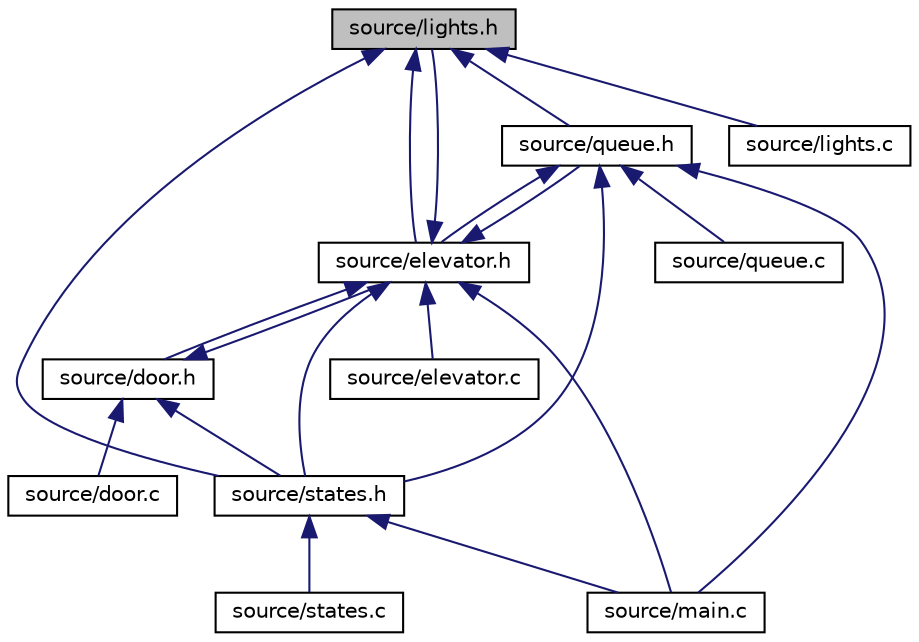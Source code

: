 digraph "source/lights.h"
{
  edge [fontname="Helvetica",fontsize="10",labelfontname="Helvetica",labelfontsize="10"];
  node [fontname="Helvetica",fontsize="10",shape=record];
  Node1 [label="source/lights.h",height=0.2,width=0.4,color="black", fillcolor="grey75", style="filled", fontcolor="black"];
  Node1 -> Node2 [dir="back",color="midnightblue",fontsize="10",style="solid",fontname="Helvetica"];
  Node2 [label="source/queue.h",height=0.2,width=0.4,color="black", fillcolor="white", style="filled",URL="$queue_8h.html",tooltip="This file contains the queue module and its functions. "];
  Node2 -> Node3 [dir="back",color="midnightblue",fontsize="10",style="solid",fontname="Helvetica"];
  Node3 [label="source/elevator.h",height=0.2,width=0.4,color="black", fillcolor="white", style="filled",URL="$elevator_8h.html",tooltip="This file contains the elevator module and its functions. "];
  Node3 -> Node4 [dir="back",color="midnightblue",fontsize="10",style="solid",fontname="Helvetica"];
  Node4 [label="source/door.h",height=0.2,width=0.4,color="black", fillcolor="white", style="filled",URL="$door_8h.html",tooltip="This file contains the queue module and its functions. "];
  Node4 -> Node5 [dir="back",color="midnightblue",fontsize="10",style="solid",fontname="Helvetica"];
  Node5 [label="source/door.c",height=0.2,width=0.4,color="black", fillcolor="white", style="filled",URL="$door_8c_source.html"];
  Node4 -> Node3 [dir="back",color="midnightblue",fontsize="10",style="solid",fontname="Helvetica"];
  Node4 -> Node6 [dir="back",color="midnightblue",fontsize="10",style="solid",fontname="Helvetica"];
  Node6 [label="source/states.h",height=0.2,width=0.4,color="black", fillcolor="white", style="filled",URL="$states_8h.html",tooltip="This file contains the states in the FSM and their functions. "];
  Node6 -> Node7 [dir="back",color="midnightblue",fontsize="10",style="solid",fontname="Helvetica"];
  Node7 [label="source/main.c",height=0.2,width=0.4,color="black", fillcolor="white", style="filled",URL="$main_8c_source.html"];
  Node6 -> Node8 [dir="back",color="midnightblue",fontsize="10",style="solid",fontname="Helvetica"];
  Node8 [label="source/states.c",height=0.2,width=0.4,color="black", fillcolor="white", style="filled",URL="$states_8c_source.html"];
  Node3 -> Node2 [dir="back",color="midnightblue",fontsize="10",style="solid",fontname="Helvetica"];
  Node3 -> Node1 [dir="back",color="midnightblue",fontsize="10",style="solid",fontname="Helvetica"];
  Node3 -> Node9 [dir="back",color="midnightblue",fontsize="10",style="solid",fontname="Helvetica"];
  Node9 [label="source/elevator.c",height=0.2,width=0.4,color="black", fillcolor="white", style="filled",URL="$elevator_8c_source.html"];
  Node3 -> Node6 [dir="back",color="midnightblue",fontsize="10",style="solid",fontname="Helvetica"];
  Node3 -> Node7 [dir="back",color="midnightblue",fontsize="10",style="solid",fontname="Helvetica"];
  Node2 -> Node6 [dir="back",color="midnightblue",fontsize="10",style="solid",fontname="Helvetica"];
  Node2 -> Node7 [dir="back",color="midnightblue",fontsize="10",style="solid",fontname="Helvetica"];
  Node2 -> Node10 [dir="back",color="midnightblue",fontsize="10",style="solid",fontname="Helvetica"];
  Node10 [label="source/queue.c",height=0.2,width=0.4,color="black", fillcolor="white", style="filled",URL="$queue_8c_source.html"];
  Node1 -> Node3 [dir="back",color="midnightblue",fontsize="10",style="solid",fontname="Helvetica"];
  Node1 -> Node11 [dir="back",color="midnightblue",fontsize="10",style="solid",fontname="Helvetica"];
  Node11 [label="source/lights.c",height=0.2,width=0.4,color="black", fillcolor="white", style="filled",URL="$lights_8c_source.html"];
  Node1 -> Node6 [dir="back",color="midnightblue",fontsize="10",style="solid",fontname="Helvetica"];
}
